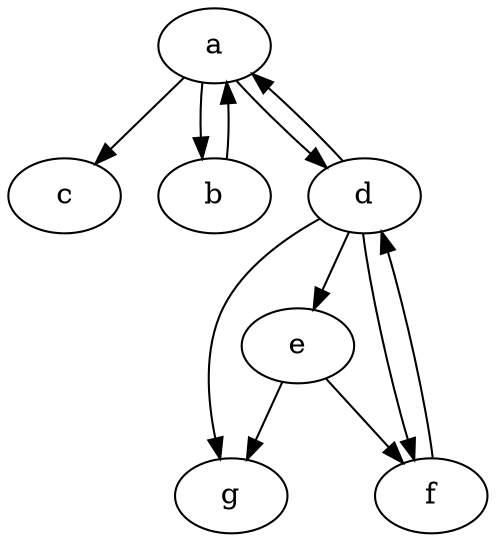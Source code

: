 strict digraph G {
a;
c;
b;
e;
d;
g;
f;
a -> c;
a -> b;
a -> d;
b -> a;
e -> g;
e -> f;
d -> a;
d -> e;
d -> g;
d -> f;
f -> d;
}
